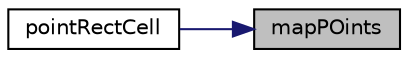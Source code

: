 digraph "mapPOints"
{
 // LATEX_PDF_SIZE
  edge [fontname="Helvetica",fontsize="10",labelfontname="Helvetica",labelfontsize="10"];
  node [fontname="Helvetica",fontsize="10",shape=record];
  rankdir="RL";
  Node1 [label="mapPOints",height=0.2,width=0.4,color="black", fillcolor="grey75", style="filled", fontcolor="black",tooltip=" "];
  Node1 -> Node2 [dir="back",color="midnightblue",fontsize="10",style="solid",fontname="Helvetica"];
  Node2 [label="pointRectCell",height=0.2,width=0.4,color="black", fillcolor="white", style="filled",URL="$classpFlow_1_1pointRectCell.html#a587a174e1f96e4bc49ada8bcd6343490",tooltip=" "];
}
